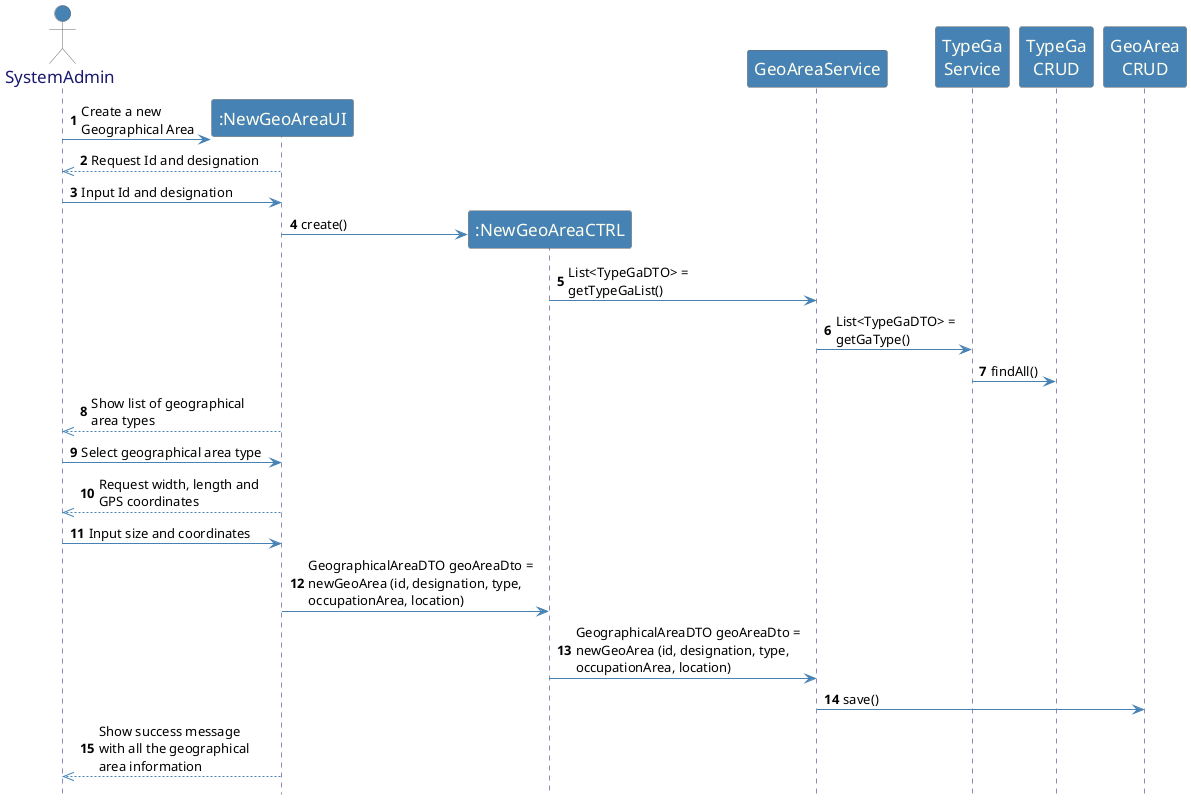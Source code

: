 @startuml
autonumber
hidefootbox


skinparam sequence {
	ArrowColor SteelBlue
	ActorBorderColor Dimgray
	LifeLineBorderColor MidnightBlue
	LifeLineBackgroundColor #A9DCDF

	ParticipantBorderColor Dimgray
	ParticipantBackgroundColor SteelBlue
	ParticipantFontName Calibri Bold
	ParticipantFontSize 17
	ParticipantFontColor Ivory

	ActorBackgroundColor SteelBlue
	ActorFontColor MidnightBlue
	ActorFontSize 17
	ActorFontName Aapex

}

skinparam note {
BorderColor SteelBlue
}

actor SystemAdmin

create ":NewGeoAreaUI"
SystemAdmin -> ":NewGeoAreaUI": Create a new\nGeographical Area

SystemAdmin <<-- ":NewGeoAreaUI": Request Id and designation

SystemAdmin -> ":NewGeoAreaUI": Input Id and designation



create ":NewGeoAreaCTRL"
":NewGeoAreaUI" -> ":NewGeoAreaCTRL": create()


":NewGeoAreaCTRL" -> GeoAreaService: List<TypeGaDTO> =\ngetTypeGaList()

GeoAreaService -> "TypeGa\nService": List<TypeGaDTO> =\ngetGaType()

"TypeGa\nService" -> "TypeGa\nCRUD": findAll()

":NewGeoAreaUI" -->> SystemAdmin: Show list of geographical\narea types

SystemAdmin -> ":NewGeoAreaUI": Select geographical area type



SystemAdmin <<-- ":NewGeoAreaUI": Request width, length and\nGPS coordinates

SystemAdmin -> ":NewGeoAreaUI": Input size and coordinates




":NewGeoAreaUI" -> ":NewGeoAreaCTRL": GeographicalAreaDTO geoAreaDto =\nnewGeoArea (id, designation, type,\noccupationArea, location)

":NewGeoAreaCTRL" -> GeoAreaService: GeographicalAreaDTO geoAreaDto =\nnewGeoArea (id, designation, type,\noccupationArea, location)

GeoAreaService -> "GeoArea\nCRUD" : save()



SystemAdmin <<-- ":NewGeoAreaUI": Show success message\nwith all the geographical\narea information


@enduml